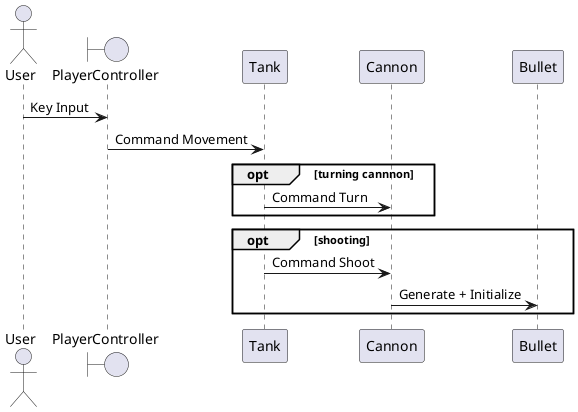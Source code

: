 @startuml

actor User
boundary PlayerController
participant Tank
participant Cannon
participant Bullet

User -> PlayerController : Key Input

PlayerController -> Tank : Command Movement

opt turning cannnon
    Tank -> Cannon : Command Turn
end

opt shooting
    Tank -> Cannon : Command Shoot
    Cannon -> Bullet : Generate + Initialize
end

@enduml